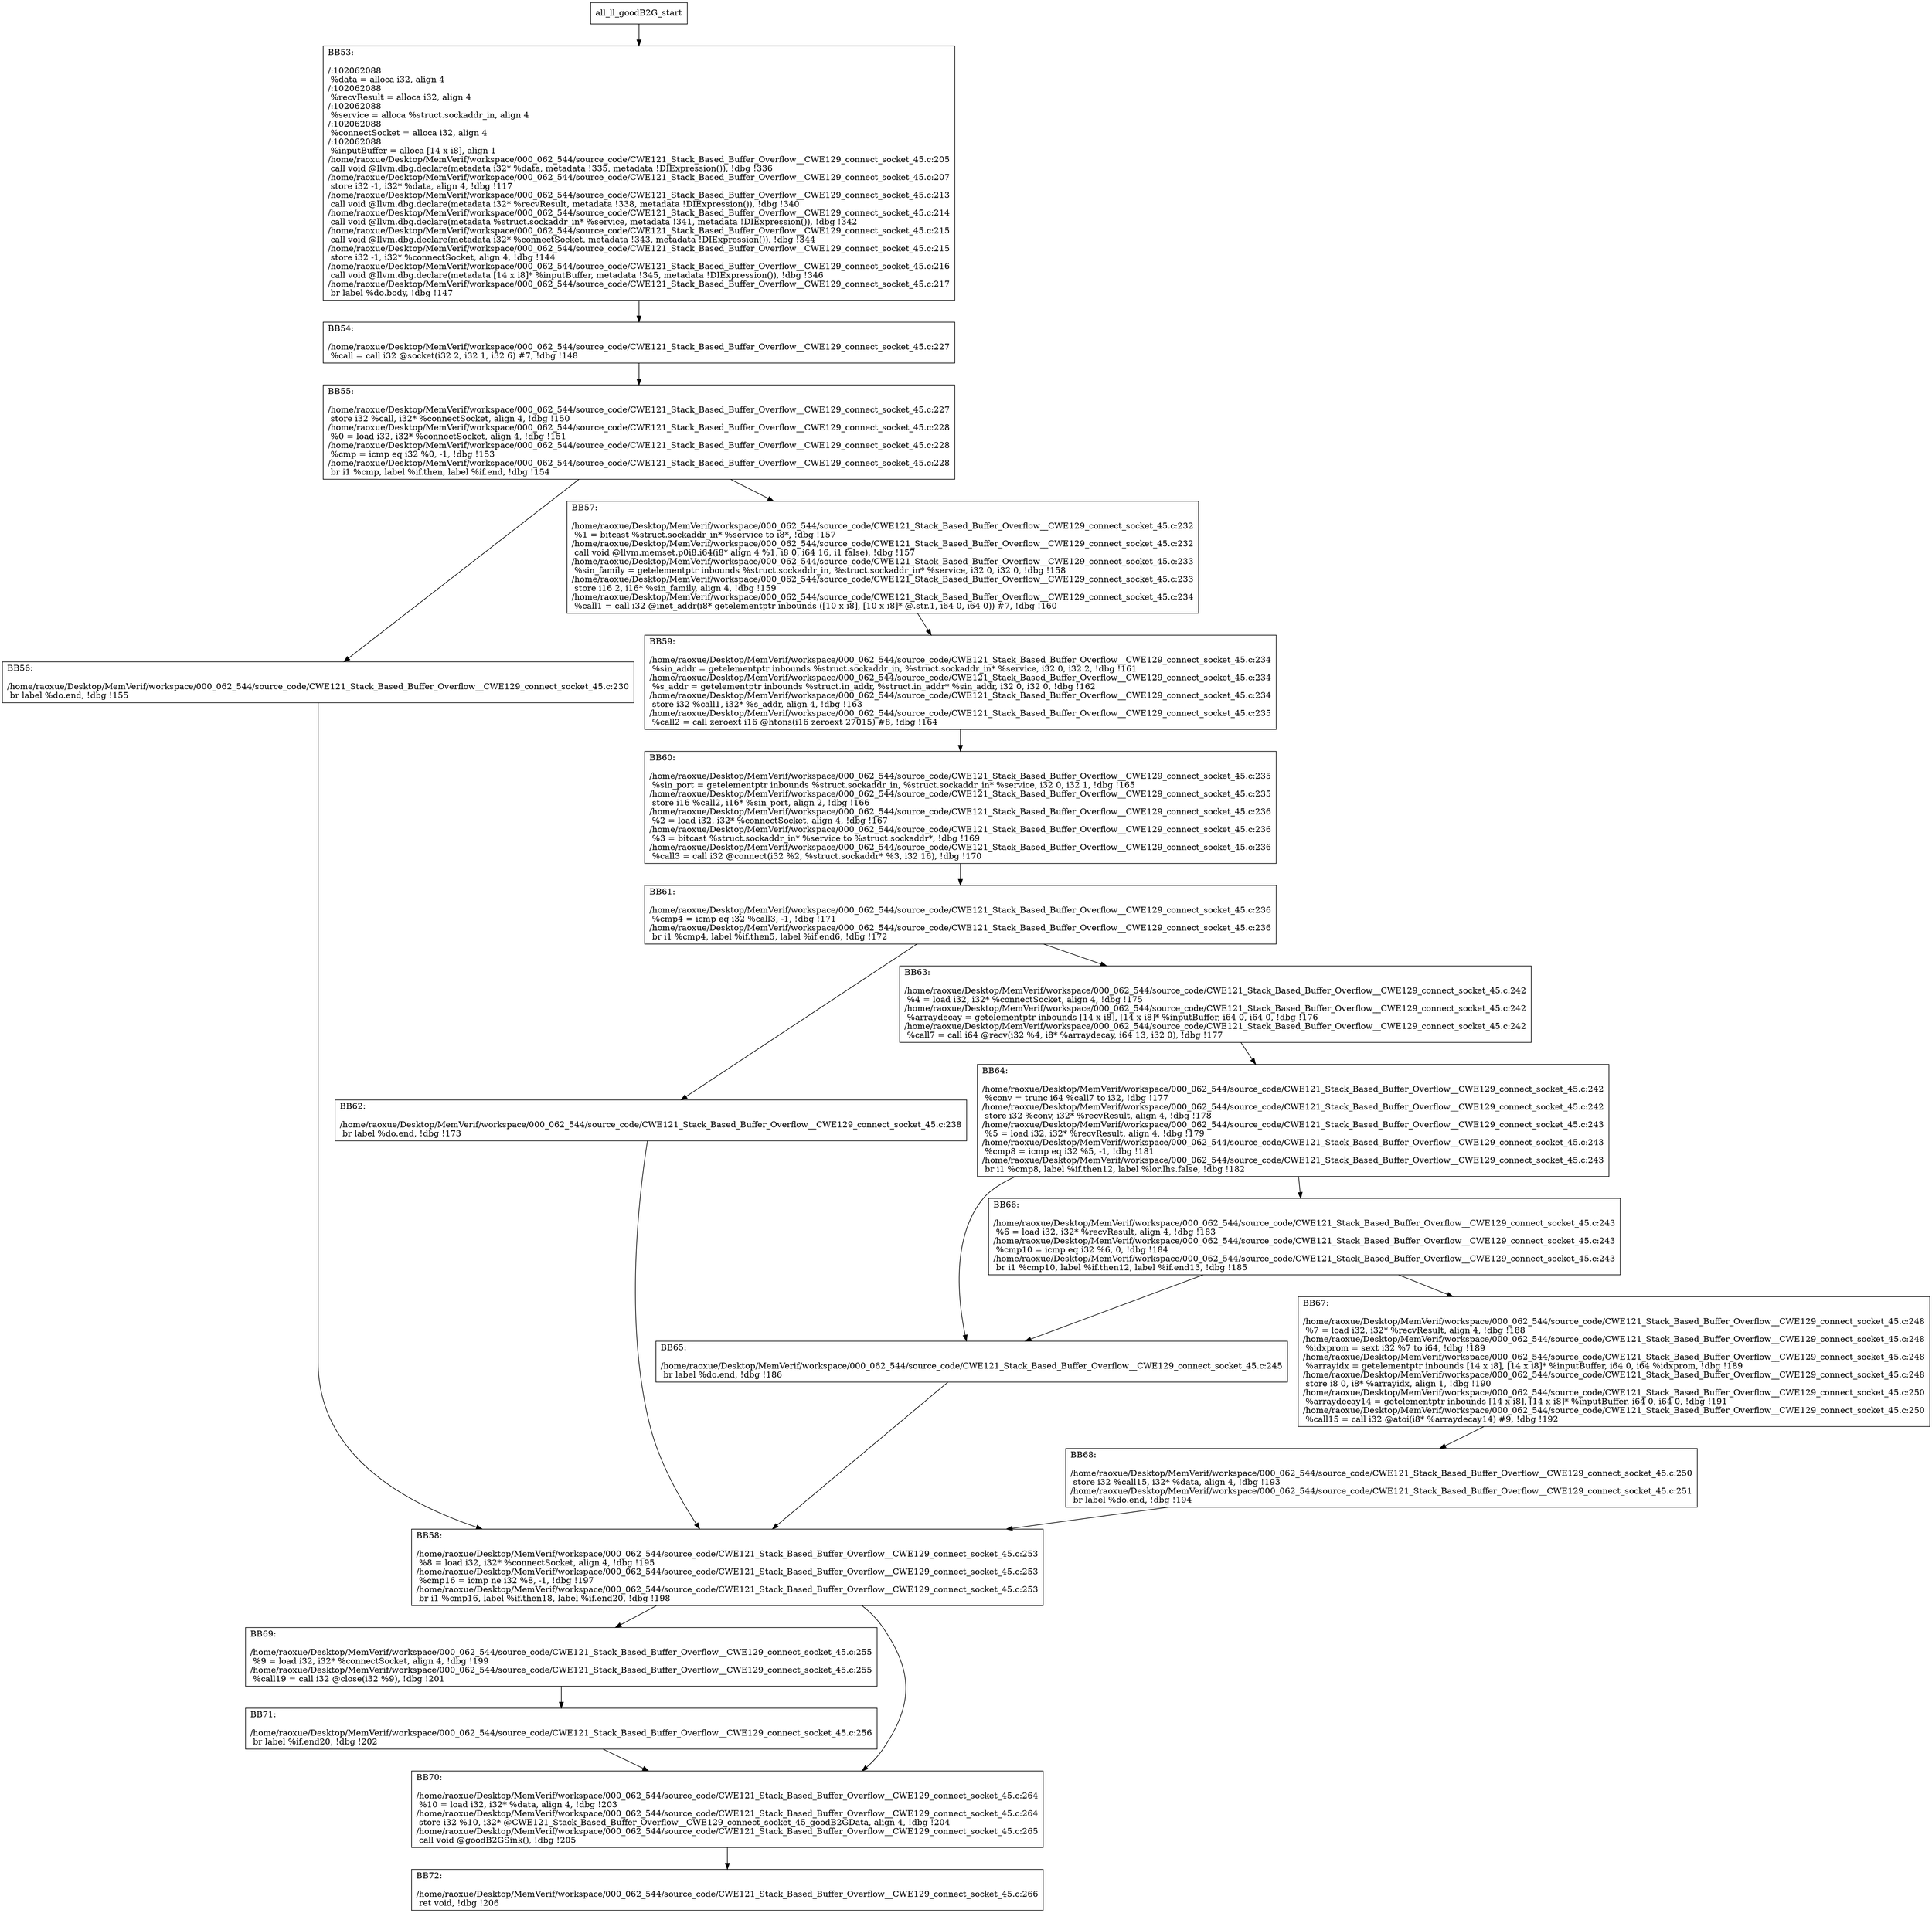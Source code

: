 digraph "CFG for'all_ll_goodB2G' function" {
	BBall_ll_goodB2G_start[shape=record,label="{all_ll_goodB2G_start}"];
	BBall_ll_goodB2G_start-> all_ll_goodB2GBB53;
	all_ll_goodB2GBB53 [shape=record, label="{BB53:\l\l/:102062088\l
  %data = alloca i32, align 4\l
/:102062088\l
  %recvResult = alloca i32, align 4\l
/:102062088\l
  %service = alloca %struct.sockaddr_in, align 4\l
/:102062088\l
  %connectSocket = alloca i32, align 4\l
/:102062088\l
  %inputBuffer = alloca [14 x i8], align 1\l
/home/raoxue/Desktop/MemVerif/workspace/000_062_544/source_code/CWE121_Stack_Based_Buffer_Overflow__CWE129_connect_socket_45.c:205\l
  call void @llvm.dbg.declare(metadata i32* %data, metadata !335, metadata !DIExpression()), !dbg !336\l
/home/raoxue/Desktop/MemVerif/workspace/000_062_544/source_code/CWE121_Stack_Based_Buffer_Overflow__CWE129_connect_socket_45.c:207\l
  store i32 -1, i32* %data, align 4, !dbg !117\l
/home/raoxue/Desktop/MemVerif/workspace/000_062_544/source_code/CWE121_Stack_Based_Buffer_Overflow__CWE129_connect_socket_45.c:213\l
  call void @llvm.dbg.declare(metadata i32* %recvResult, metadata !338, metadata !DIExpression()), !dbg !340\l
/home/raoxue/Desktop/MemVerif/workspace/000_062_544/source_code/CWE121_Stack_Based_Buffer_Overflow__CWE129_connect_socket_45.c:214\l
  call void @llvm.dbg.declare(metadata %struct.sockaddr_in* %service, metadata !341, metadata !DIExpression()), !dbg !342\l
/home/raoxue/Desktop/MemVerif/workspace/000_062_544/source_code/CWE121_Stack_Based_Buffer_Overflow__CWE129_connect_socket_45.c:215\l
  call void @llvm.dbg.declare(metadata i32* %connectSocket, metadata !343, metadata !DIExpression()), !dbg !344\l
/home/raoxue/Desktop/MemVerif/workspace/000_062_544/source_code/CWE121_Stack_Based_Buffer_Overflow__CWE129_connect_socket_45.c:215\l
  store i32 -1, i32* %connectSocket, align 4, !dbg !144\l
/home/raoxue/Desktop/MemVerif/workspace/000_062_544/source_code/CWE121_Stack_Based_Buffer_Overflow__CWE129_connect_socket_45.c:216\l
  call void @llvm.dbg.declare(metadata [14 x i8]* %inputBuffer, metadata !345, metadata !DIExpression()), !dbg !346\l
/home/raoxue/Desktop/MemVerif/workspace/000_062_544/source_code/CWE121_Stack_Based_Buffer_Overflow__CWE129_connect_socket_45.c:217\l
  br label %do.body, !dbg !147\l
}"];
	all_ll_goodB2GBB53-> all_ll_goodB2GBB54;
	all_ll_goodB2GBB54 [shape=record, label="{BB54:\l\l/home/raoxue/Desktop/MemVerif/workspace/000_062_544/source_code/CWE121_Stack_Based_Buffer_Overflow__CWE129_connect_socket_45.c:227\l
  %call = call i32 @socket(i32 2, i32 1, i32 6) #7, !dbg !148\l
}"];
	all_ll_goodB2GBB54-> all_ll_goodB2GBB55;
	all_ll_goodB2GBB55 [shape=record, label="{BB55:\l\l/home/raoxue/Desktop/MemVerif/workspace/000_062_544/source_code/CWE121_Stack_Based_Buffer_Overflow__CWE129_connect_socket_45.c:227\l
  store i32 %call, i32* %connectSocket, align 4, !dbg !150\l
/home/raoxue/Desktop/MemVerif/workspace/000_062_544/source_code/CWE121_Stack_Based_Buffer_Overflow__CWE129_connect_socket_45.c:228\l
  %0 = load i32, i32* %connectSocket, align 4, !dbg !151\l
/home/raoxue/Desktop/MemVerif/workspace/000_062_544/source_code/CWE121_Stack_Based_Buffer_Overflow__CWE129_connect_socket_45.c:228\l
  %cmp = icmp eq i32 %0, -1, !dbg !153\l
/home/raoxue/Desktop/MemVerif/workspace/000_062_544/source_code/CWE121_Stack_Based_Buffer_Overflow__CWE129_connect_socket_45.c:228\l
  br i1 %cmp, label %if.then, label %if.end, !dbg !154\l
}"];
	all_ll_goodB2GBB55-> all_ll_goodB2GBB56;
	all_ll_goodB2GBB55-> all_ll_goodB2GBB57;
	all_ll_goodB2GBB56 [shape=record, label="{BB56:\l\l/home/raoxue/Desktop/MemVerif/workspace/000_062_544/source_code/CWE121_Stack_Based_Buffer_Overflow__CWE129_connect_socket_45.c:230\l
  br label %do.end, !dbg !155\l
}"];
	all_ll_goodB2GBB56-> all_ll_goodB2GBB58;
	all_ll_goodB2GBB57 [shape=record, label="{BB57:\l\l/home/raoxue/Desktop/MemVerif/workspace/000_062_544/source_code/CWE121_Stack_Based_Buffer_Overflow__CWE129_connect_socket_45.c:232\l
  %1 = bitcast %struct.sockaddr_in* %service to i8*, !dbg !157\l
/home/raoxue/Desktop/MemVerif/workspace/000_062_544/source_code/CWE121_Stack_Based_Buffer_Overflow__CWE129_connect_socket_45.c:232\l
  call void @llvm.memset.p0i8.i64(i8* align 4 %1, i8 0, i64 16, i1 false), !dbg !157\l
/home/raoxue/Desktop/MemVerif/workspace/000_062_544/source_code/CWE121_Stack_Based_Buffer_Overflow__CWE129_connect_socket_45.c:233\l
  %sin_family = getelementptr inbounds %struct.sockaddr_in, %struct.sockaddr_in* %service, i32 0, i32 0, !dbg !158\l
/home/raoxue/Desktop/MemVerif/workspace/000_062_544/source_code/CWE121_Stack_Based_Buffer_Overflow__CWE129_connect_socket_45.c:233\l
  store i16 2, i16* %sin_family, align 4, !dbg !159\l
/home/raoxue/Desktop/MemVerif/workspace/000_062_544/source_code/CWE121_Stack_Based_Buffer_Overflow__CWE129_connect_socket_45.c:234\l
  %call1 = call i32 @inet_addr(i8* getelementptr inbounds ([10 x i8], [10 x i8]* @.str.1, i64 0, i64 0)) #7, !dbg !160\l
}"];
	all_ll_goodB2GBB57-> all_ll_goodB2GBB59;
	all_ll_goodB2GBB59 [shape=record, label="{BB59:\l\l/home/raoxue/Desktop/MemVerif/workspace/000_062_544/source_code/CWE121_Stack_Based_Buffer_Overflow__CWE129_connect_socket_45.c:234\l
  %sin_addr = getelementptr inbounds %struct.sockaddr_in, %struct.sockaddr_in* %service, i32 0, i32 2, !dbg !161\l
/home/raoxue/Desktop/MemVerif/workspace/000_062_544/source_code/CWE121_Stack_Based_Buffer_Overflow__CWE129_connect_socket_45.c:234\l
  %s_addr = getelementptr inbounds %struct.in_addr, %struct.in_addr* %sin_addr, i32 0, i32 0, !dbg !162\l
/home/raoxue/Desktop/MemVerif/workspace/000_062_544/source_code/CWE121_Stack_Based_Buffer_Overflow__CWE129_connect_socket_45.c:234\l
  store i32 %call1, i32* %s_addr, align 4, !dbg !163\l
/home/raoxue/Desktop/MemVerif/workspace/000_062_544/source_code/CWE121_Stack_Based_Buffer_Overflow__CWE129_connect_socket_45.c:235\l
  %call2 = call zeroext i16 @htons(i16 zeroext 27015) #8, !dbg !164\l
}"];
	all_ll_goodB2GBB59-> all_ll_goodB2GBB60;
	all_ll_goodB2GBB60 [shape=record, label="{BB60:\l\l/home/raoxue/Desktop/MemVerif/workspace/000_062_544/source_code/CWE121_Stack_Based_Buffer_Overflow__CWE129_connect_socket_45.c:235\l
  %sin_port = getelementptr inbounds %struct.sockaddr_in, %struct.sockaddr_in* %service, i32 0, i32 1, !dbg !165\l
/home/raoxue/Desktop/MemVerif/workspace/000_062_544/source_code/CWE121_Stack_Based_Buffer_Overflow__CWE129_connect_socket_45.c:235\l
  store i16 %call2, i16* %sin_port, align 2, !dbg !166\l
/home/raoxue/Desktop/MemVerif/workspace/000_062_544/source_code/CWE121_Stack_Based_Buffer_Overflow__CWE129_connect_socket_45.c:236\l
  %2 = load i32, i32* %connectSocket, align 4, !dbg !167\l
/home/raoxue/Desktop/MemVerif/workspace/000_062_544/source_code/CWE121_Stack_Based_Buffer_Overflow__CWE129_connect_socket_45.c:236\l
  %3 = bitcast %struct.sockaddr_in* %service to %struct.sockaddr*, !dbg !169\l
/home/raoxue/Desktop/MemVerif/workspace/000_062_544/source_code/CWE121_Stack_Based_Buffer_Overflow__CWE129_connect_socket_45.c:236\l
  %call3 = call i32 @connect(i32 %2, %struct.sockaddr* %3, i32 16), !dbg !170\l
}"];
	all_ll_goodB2GBB60-> all_ll_goodB2GBB61;
	all_ll_goodB2GBB61 [shape=record, label="{BB61:\l\l/home/raoxue/Desktop/MemVerif/workspace/000_062_544/source_code/CWE121_Stack_Based_Buffer_Overflow__CWE129_connect_socket_45.c:236\l
  %cmp4 = icmp eq i32 %call3, -1, !dbg !171\l
/home/raoxue/Desktop/MemVerif/workspace/000_062_544/source_code/CWE121_Stack_Based_Buffer_Overflow__CWE129_connect_socket_45.c:236\l
  br i1 %cmp4, label %if.then5, label %if.end6, !dbg !172\l
}"];
	all_ll_goodB2GBB61-> all_ll_goodB2GBB62;
	all_ll_goodB2GBB61-> all_ll_goodB2GBB63;
	all_ll_goodB2GBB62 [shape=record, label="{BB62:\l\l/home/raoxue/Desktop/MemVerif/workspace/000_062_544/source_code/CWE121_Stack_Based_Buffer_Overflow__CWE129_connect_socket_45.c:238\l
  br label %do.end, !dbg !173\l
}"];
	all_ll_goodB2GBB62-> all_ll_goodB2GBB58;
	all_ll_goodB2GBB63 [shape=record, label="{BB63:\l\l/home/raoxue/Desktop/MemVerif/workspace/000_062_544/source_code/CWE121_Stack_Based_Buffer_Overflow__CWE129_connect_socket_45.c:242\l
  %4 = load i32, i32* %connectSocket, align 4, !dbg !175\l
/home/raoxue/Desktop/MemVerif/workspace/000_062_544/source_code/CWE121_Stack_Based_Buffer_Overflow__CWE129_connect_socket_45.c:242\l
  %arraydecay = getelementptr inbounds [14 x i8], [14 x i8]* %inputBuffer, i64 0, i64 0, !dbg !176\l
/home/raoxue/Desktop/MemVerif/workspace/000_062_544/source_code/CWE121_Stack_Based_Buffer_Overflow__CWE129_connect_socket_45.c:242\l
  %call7 = call i64 @recv(i32 %4, i8* %arraydecay, i64 13, i32 0), !dbg !177\l
}"];
	all_ll_goodB2GBB63-> all_ll_goodB2GBB64;
	all_ll_goodB2GBB64 [shape=record, label="{BB64:\l\l/home/raoxue/Desktop/MemVerif/workspace/000_062_544/source_code/CWE121_Stack_Based_Buffer_Overflow__CWE129_connect_socket_45.c:242\l
  %conv = trunc i64 %call7 to i32, !dbg !177\l
/home/raoxue/Desktop/MemVerif/workspace/000_062_544/source_code/CWE121_Stack_Based_Buffer_Overflow__CWE129_connect_socket_45.c:242\l
  store i32 %conv, i32* %recvResult, align 4, !dbg !178\l
/home/raoxue/Desktop/MemVerif/workspace/000_062_544/source_code/CWE121_Stack_Based_Buffer_Overflow__CWE129_connect_socket_45.c:243\l
  %5 = load i32, i32* %recvResult, align 4, !dbg !179\l
/home/raoxue/Desktop/MemVerif/workspace/000_062_544/source_code/CWE121_Stack_Based_Buffer_Overflow__CWE129_connect_socket_45.c:243\l
  %cmp8 = icmp eq i32 %5, -1, !dbg !181\l
/home/raoxue/Desktop/MemVerif/workspace/000_062_544/source_code/CWE121_Stack_Based_Buffer_Overflow__CWE129_connect_socket_45.c:243\l
  br i1 %cmp8, label %if.then12, label %lor.lhs.false, !dbg !182\l
}"];
	all_ll_goodB2GBB64-> all_ll_goodB2GBB65;
	all_ll_goodB2GBB64-> all_ll_goodB2GBB66;
	all_ll_goodB2GBB66 [shape=record, label="{BB66:\l\l/home/raoxue/Desktop/MemVerif/workspace/000_062_544/source_code/CWE121_Stack_Based_Buffer_Overflow__CWE129_connect_socket_45.c:243\l
  %6 = load i32, i32* %recvResult, align 4, !dbg !183\l
/home/raoxue/Desktop/MemVerif/workspace/000_062_544/source_code/CWE121_Stack_Based_Buffer_Overflow__CWE129_connect_socket_45.c:243\l
  %cmp10 = icmp eq i32 %6, 0, !dbg !184\l
/home/raoxue/Desktop/MemVerif/workspace/000_062_544/source_code/CWE121_Stack_Based_Buffer_Overflow__CWE129_connect_socket_45.c:243\l
  br i1 %cmp10, label %if.then12, label %if.end13, !dbg !185\l
}"];
	all_ll_goodB2GBB66-> all_ll_goodB2GBB65;
	all_ll_goodB2GBB66-> all_ll_goodB2GBB67;
	all_ll_goodB2GBB65 [shape=record, label="{BB65:\l\l/home/raoxue/Desktop/MemVerif/workspace/000_062_544/source_code/CWE121_Stack_Based_Buffer_Overflow__CWE129_connect_socket_45.c:245\l
  br label %do.end, !dbg !186\l
}"];
	all_ll_goodB2GBB65-> all_ll_goodB2GBB58;
	all_ll_goodB2GBB67 [shape=record, label="{BB67:\l\l/home/raoxue/Desktop/MemVerif/workspace/000_062_544/source_code/CWE121_Stack_Based_Buffer_Overflow__CWE129_connect_socket_45.c:248\l
  %7 = load i32, i32* %recvResult, align 4, !dbg !188\l
/home/raoxue/Desktop/MemVerif/workspace/000_062_544/source_code/CWE121_Stack_Based_Buffer_Overflow__CWE129_connect_socket_45.c:248\l
  %idxprom = sext i32 %7 to i64, !dbg !189\l
/home/raoxue/Desktop/MemVerif/workspace/000_062_544/source_code/CWE121_Stack_Based_Buffer_Overflow__CWE129_connect_socket_45.c:248\l
  %arrayidx = getelementptr inbounds [14 x i8], [14 x i8]* %inputBuffer, i64 0, i64 %idxprom, !dbg !189\l
/home/raoxue/Desktop/MemVerif/workspace/000_062_544/source_code/CWE121_Stack_Based_Buffer_Overflow__CWE129_connect_socket_45.c:248\l
  store i8 0, i8* %arrayidx, align 1, !dbg !190\l
/home/raoxue/Desktop/MemVerif/workspace/000_062_544/source_code/CWE121_Stack_Based_Buffer_Overflow__CWE129_connect_socket_45.c:250\l
  %arraydecay14 = getelementptr inbounds [14 x i8], [14 x i8]* %inputBuffer, i64 0, i64 0, !dbg !191\l
/home/raoxue/Desktop/MemVerif/workspace/000_062_544/source_code/CWE121_Stack_Based_Buffer_Overflow__CWE129_connect_socket_45.c:250\l
  %call15 = call i32 @atoi(i8* %arraydecay14) #9, !dbg !192\l
}"];
	all_ll_goodB2GBB67-> all_ll_goodB2GBB68;
	all_ll_goodB2GBB68 [shape=record, label="{BB68:\l\l/home/raoxue/Desktop/MemVerif/workspace/000_062_544/source_code/CWE121_Stack_Based_Buffer_Overflow__CWE129_connect_socket_45.c:250\l
  store i32 %call15, i32* %data, align 4, !dbg !193\l
/home/raoxue/Desktop/MemVerif/workspace/000_062_544/source_code/CWE121_Stack_Based_Buffer_Overflow__CWE129_connect_socket_45.c:251\l
  br label %do.end, !dbg !194\l
}"];
	all_ll_goodB2GBB68-> all_ll_goodB2GBB58;
	all_ll_goodB2GBB58 [shape=record, label="{BB58:\l\l/home/raoxue/Desktop/MemVerif/workspace/000_062_544/source_code/CWE121_Stack_Based_Buffer_Overflow__CWE129_connect_socket_45.c:253\l
  %8 = load i32, i32* %connectSocket, align 4, !dbg !195\l
/home/raoxue/Desktop/MemVerif/workspace/000_062_544/source_code/CWE121_Stack_Based_Buffer_Overflow__CWE129_connect_socket_45.c:253\l
  %cmp16 = icmp ne i32 %8, -1, !dbg !197\l
/home/raoxue/Desktop/MemVerif/workspace/000_062_544/source_code/CWE121_Stack_Based_Buffer_Overflow__CWE129_connect_socket_45.c:253\l
  br i1 %cmp16, label %if.then18, label %if.end20, !dbg !198\l
}"];
	all_ll_goodB2GBB58-> all_ll_goodB2GBB69;
	all_ll_goodB2GBB58-> all_ll_goodB2GBB70;
	all_ll_goodB2GBB69 [shape=record, label="{BB69:\l\l/home/raoxue/Desktop/MemVerif/workspace/000_062_544/source_code/CWE121_Stack_Based_Buffer_Overflow__CWE129_connect_socket_45.c:255\l
  %9 = load i32, i32* %connectSocket, align 4, !dbg !199\l
/home/raoxue/Desktop/MemVerif/workspace/000_062_544/source_code/CWE121_Stack_Based_Buffer_Overflow__CWE129_connect_socket_45.c:255\l
  %call19 = call i32 @close(i32 %9), !dbg !201\l
}"];
	all_ll_goodB2GBB69-> all_ll_goodB2GBB71;
	all_ll_goodB2GBB71 [shape=record, label="{BB71:\l\l/home/raoxue/Desktop/MemVerif/workspace/000_062_544/source_code/CWE121_Stack_Based_Buffer_Overflow__CWE129_connect_socket_45.c:256\l
  br label %if.end20, !dbg !202\l
}"];
	all_ll_goodB2GBB71-> all_ll_goodB2GBB70;
	all_ll_goodB2GBB70 [shape=record, label="{BB70:\l\l/home/raoxue/Desktop/MemVerif/workspace/000_062_544/source_code/CWE121_Stack_Based_Buffer_Overflow__CWE129_connect_socket_45.c:264\l
  %10 = load i32, i32* %data, align 4, !dbg !203\l
/home/raoxue/Desktop/MemVerif/workspace/000_062_544/source_code/CWE121_Stack_Based_Buffer_Overflow__CWE129_connect_socket_45.c:264\l
  store i32 %10, i32* @CWE121_Stack_Based_Buffer_Overflow__CWE129_connect_socket_45_goodB2GData, align 4, !dbg !204\l
/home/raoxue/Desktop/MemVerif/workspace/000_062_544/source_code/CWE121_Stack_Based_Buffer_Overflow__CWE129_connect_socket_45.c:265\l
  call void @goodB2GSink(), !dbg !205\l
}"];
	all_ll_goodB2GBB70-> all_ll_goodB2GBB72;
	all_ll_goodB2GBB72 [shape=record, label="{BB72:\l\l/home/raoxue/Desktop/MemVerif/workspace/000_062_544/source_code/CWE121_Stack_Based_Buffer_Overflow__CWE129_connect_socket_45.c:266\l
  ret void, !dbg !206\l
}"];
}
